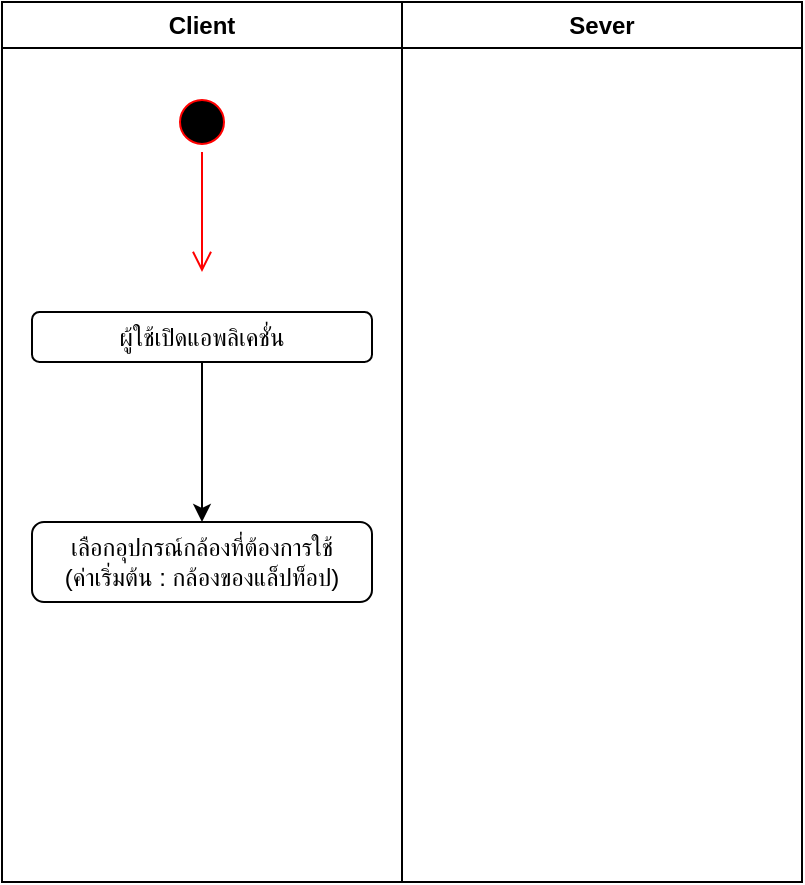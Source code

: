 <mxfile version="24.6.5" type="github">
  <diagram name="หน้า-1" id="QaqSF_sLgsN73FrDTt-e">
    <mxGraphModel dx="554" dy="317" grid="1" gridSize="10" guides="1" tooltips="1" connect="1" arrows="1" fold="1" page="1" pageScale="1" pageWidth="827" pageHeight="1169" math="0" shadow="0">
      <root>
        <mxCell id="0" />
        <mxCell id="1" parent="0" />
        <mxCell id="Qi2w-CQRULLpoRaYCOA9-11" value="Client" style="swimlane;whiteSpace=wrap;html=1;" vertex="1" parent="1">
          <mxGeometry x="214" y="365" width="200" height="440" as="geometry" />
        </mxCell>
        <mxCell id="Qi2w-CQRULLpoRaYCOA9-13" value="" style="ellipse;html=1;shape=startState;fillColor=#000000;strokeColor=#ff0000;" vertex="1" parent="Qi2w-CQRULLpoRaYCOA9-11">
          <mxGeometry x="85" y="45" width="30" height="30" as="geometry" />
        </mxCell>
        <mxCell id="Qi2w-CQRULLpoRaYCOA9-14" value="" style="edgeStyle=orthogonalEdgeStyle;html=1;verticalAlign=bottom;endArrow=open;endSize=8;strokeColor=#ff0000;rounded=0;" edge="1" source="Qi2w-CQRULLpoRaYCOA9-13" parent="Qi2w-CQRULLpoRaYCOA9-11">
          <mxGeometry relative="1" as="geometry">
            <mxPoint x="100" y="135" as="targetPoint" />
          </mxGeometry>
        </mxCell>
        <mxCell id="Qi2w-CQRULLpoRaYCOA9-22" value="" style="edgeStyle=orthogonalEdgeStyle;rounded=0;orthogonalLoop=1;jettySize=auto;html=1;" edge="1" parent="Qi2w-CQRULLpoRaYCOA9-11" source="Qi2w-CQRULLpoRaYCOA9-15" target="Qi2w-CQRULLpoRaYCOA9-21">
          <mxGeometry relative="1" as="geometry" />
        </mxCell>
        <mxCell id="Qi2w-CQRULLpoRaYCOA9-15" value="ผู้ใช้เปิดแอพลิเคชั่น" style="rounded=1;whiteSpace=wrap;html=1;" vertex="1" parent="Qi2w-CQRULLpoRaYCOA9-11">
          <mxGeometry x="15" y="155" width="170" height="25" as="geometry" />
        </mxCell>
        <mxCell id="Qi2w-CQRULLpoRaYCOA9-21" value="เลือกอุปกรณ์กล้องที่ต้องการใช้&lt;br&gt;(ค่าเริ่มต้น : กล้องของแล็ปท็อป)" style="rounded=1;whiteSpace=wrap;html=1;" vertex="1" parent="Qi2w-CQRULLpoRaYCOA9-11">
          <mxGeometry x="15" y="260" width="170" height="40" as="geometry" />
        </mxCell>
        <mxCell id="Qi2w-CQRULLpoRaYCOA9-12" value="Sever" style="swimlane;whiteSpace=wrap;html=1;" vertex="1" parent="1">
          <mxGeometry x="414" y="365" width="200" height="440" as="geometry" />
        </mxCell>
      </root>
    </mxGraphModel>
  </diagram>
</mxfile>
